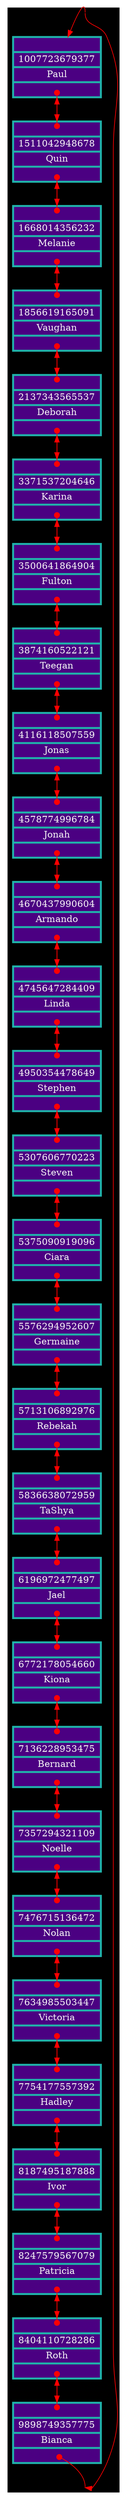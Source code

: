 digraph DoublyCList {
subgraph cluster_0{
bgcolor="black"
node[shape=record];
rankdir=TB;
1007723679377[label="{<before>|<ID>1007723679377|<data>Paul|<next>}" style="filled" fillcolor="indigo" color="lightseagreen" fontcolor="whitesmoke" penwidth=3];
1511042948678[label="{<before>|<ID>1511042948678|<data>Quin|<next>}" style="filled" fillcolor="indigo" color="lightseagreen" fontcolor="whitesmoke" penwidth=3];
1668014356232[label="{<before>|<ID>1668014356232|<data>Melanie|<next>}" style="filled" fillcolor="indigo" color="lightseagreen" fontcolor="whitesmoke" penwidth=3];
1856619165091[label="{<before>|<ID>1856619165091|<data>Vaughan|<next>}" style="filled" fillcolor="indigo" color="lightseagreen" fontcolor="whitesmoke" penwidth=3];
2137343565537[label="{<before>|<ID>2137343565537|<data>Deborah|<next>}" style="filled" fillcolor="indigo" color="lightseagreen" fontcolor="whitesmoke" penwidth=3];
3371537204646[label="{<before>|<ID>3371537204646|<data>Karina|<next>}" style="filled" fillcolor="indigo" color="lightseagreen" fontcolor="whitesmoke" penwidth=3];
3500641864904[label="{<before>|<ID>3500641864904|<data>Fulton|<next>}" style="filled" fillcolor="indigo" color="lightseagreen" fontcolor="whitesmoke" penwidth=3];
3874160522121[label="{<before>|<ID>3874160522121|<data>Teegan|<next>}" style="filled" fillcolor="indigo" color="lightseagreen" fontcolor="whitesmoke" penwidth=3];
4116118507559[label="{<before>|<ID>4116118507559|<data>Jonas|<next>}" style="filled" fillcolor="indigo" color="lightseagreen" fontcolor="whitesmoke" penwidth=3];
4578774996784[label="{<before>|<ID>4578774996784|<data>Jonah|<next>}" style="filled" fillcolor="indigo" color="lightseagreen" fontcolor="whitesmoke" penwidth=3];
4670437990604[label="{<before>|<ID>4670437990604|<data>Armando|<next>}" style="filled" fillcolor="indigo" color="lightseagreen" fontcolor="whitesmoke" penwidth=3];
4745647284409[label="{<before>|<ID>4745647284409|<data>Linda|<next>}" style="filled" fillcolor="indigo" color="lightseagreen" fontcolor="whitesmoke" penwidth=3];
4950354478649[label="{<before>|<ID>4950354478649|<data>Stephen|<next>}" style="filled" fillcolor="indigo" color="lightseagreen" fontcolor="whitesmoke" penwidth=3];
5307606770223[label="{<before>|<ID>5307606770223|<data>Steven|<next>}" style="filled" fillcolor="indigo" color="lightseagreen" fontcolor="whitesmoke" penwidth=3];
5375090919096[label="{<before>|<ID>5375090919096|<data>Ciara|<next>}" style="filled" fillcolor="indigo" color="lightseagreen" fontcolor="whitesmoke" penwidth=3];
5576294952607[label="{<before>|<ID>5576294952607|<data>Germaine|<next>}" style="filled" fillcolor="indigo" color="lightseagreen" fontcolor="whitesmoke" penwidth=3];
5713106892976[label="{<before>|<ID>5713106892976|<data>Rebekah|<next>}" style="filled" fillcolor="indigo" color="lightseagreen" fontcolor="whitesmoke" penwidth=3];
5836638072959[label="{<before>|<ID>5836638072959|<data>TaShya|<next>}" style="filled" fillcolor="indigo" color="lightseagreen" fontcolor="whitesmoke" penwidth=3];
6196972477497[label="{<before>|<ID>6196972477497|<data>Jael|<next>}" style="filled" fillcolor="indigo" color="lightseagreen" fontcolor="whitesmoke" penwidth=3];
6772178054660[label="{<before>|<ID>6772178054660|<data>Kiona|<next>}" style="filled" fillcolor="indigo" color="lightseagreen" fontcolor="whitesmoke" penwidth=3];
7136228953475[label="{<before>|<ID>7136228953475|<data>Bernard|<next>}" style="filled" fillcolor="indigo" color="lightseagreen" fontcolor="whitesmoke" penwidth=3];
7357294321109[label="{<before>|<ID>7357294321109|<data>Noelle|<next>}" style="filled" fillcolor="indigo" color="lightseagreen" fontcolor="whitesmoke" penwidth=3];
7476715136472[label="{<before>|<ID>7476715136472|<data>Nolan|<next>}" style="filled" fillcolor="indigo" color="lightseagreen" fontcolor="whitesmoke" penwidth=3];
7634985503447[label="{<before>|<ID>7634985503447|<data>Victoria|<next>}" style="filled" fillcolor="indigo" color="lightseagreen" fontcolor="whitesmoke" penwidth=3];
7754177557392[label="{<before>|<ID>7754177557392|<data>Hadley|<next>}" style="filled" fillcolor="indigo" color="lightseagreen" fontcolor="whitesmoke" penwidth=3];
8187495187888[label="{<before>|<ID>8187495187888|<data>Ivor|<next>}" style="filled" fillcolor="indigo" color="lightseagreen" fontcolor="whitesmoke" penwidth=3];
8247579567079[label="{<before>|<ID>8247579567079|<data>Patricia|<next>}" style="filled" fillcolor="indigo" color="lightseagreen" fontcolor="whitesmoke" penwidth=3];
8404110728286[label="{<before>|<ID>8404110728286|<data>Roth|<next>}" style="filled" fillcolor="indigo" color="lightseagreen" fontcolor="whitesmoke" penwidth=3];
9898749357775[label="{<before>|<ID>9898749357775|<data>Bianca|<next>}" style="filled" fillcolor="indigo" color="lightseagreen" fontcolor="whitesmoke" penwidth=3];
edge[tailclip=false,arrowtail=dot,dir=both style=filled fillcolor="red" color="red"];
{node[shape=point height=0] p0 p4}
p0:n -> "1007723679377"[arrowtail=none];
p0:s -> p4:s[arrowtail=none];
1007723679377:next:c ->1511042948678:before;
1511042948678:before:c ->1007723679377:next;
1511042948678:next:c ->1668014356232:before;
1668014356232:before:c ->1511042948678:next;
1668014356232:next:c ->1856619165091:before;
1856619165091:before:c ->1668014356232:next;
1856619165091:next:c ->2137343565537:before;
2137343565537:before:c ->1856619165091:next;
2137343565537:next:c ->3371537204646:before;
3371537204646:before:c ->2137343565537:next;
3371537204646:next:c ->3500641864904:before;
3500641864904:before:c ->3371537204646:next;
3500641864904:next:c ->3874160522121:before;
3874160522121:before:c ->3500641864904:next;
3874160522121:next:c ->4116118507559:before;
4116118507559:before:c ->3874160522121:next;
4116118507559:next:c ->4578774996784:before;
4578774996784:before:c ->4116118507559:next;
4578774996784:next:c ->4670437990604:before;
4670437990604:before:c ->4578774996784:next;
4670437990604:next:c ->4745647284409:before;
4745647284409:before:c ->4670437990604:next;
4745647284409:next:c ->4950354478649:before;
4950354478649:before:c ->4745647284409:next;
4950354478649:next:c ->5307606770223:before;
5307606770223:before:c ->4950354478649:next;
5307606770223:next:c ->5375090919096:before;
5375090919096:before:c ->5307606770223:next;
5375090919096:next:c ->5576294952607:before;
5576294952607:before:c ->5375090919096:next;
5576294952607:next:c ->5713106892976:before;
5713106892976:before:c ->5576294952607:next;
5713106892976:next:c ->5836638072959:before;
5836638072959:before:c ->5713106892976:next;
5836638072959:next:c ->6196972477497:before;
6196972477497:before:c ->5836638072959:next;
6196972477497:next:c ->6772178054660:before;
6772178054660:before:c ->6196972477497:next;
6772178054660:next:c ->7136228953475:before;
7136228953475:before:c ->6772178054660:next;
7136228953475:next:c ->7357294321109:before;
7357294321109:before:c ->7136228953475:next;
7357294321109:next:c ->7476715136472:before;
7476715136472:before:c ->7357294321109:next;
7476715136472:next:c ->7634985503447:before;
7634985503447:before:c ->7476715136472:next;
7634985503447:next:c ->7754177557392:before;
7754177557392:before:c ->7634985503447:next;
7754177557392:next:c ->8187495187888:before;
8187495187888:before:c ->7754177557392:next;
8187495187888:next:c ->8247579567079:before;
8247579567079:before:c ->8187495187888:next;
8247579567079:next:c ->8404110728286:before;
8404110728286:before:c ->8247579567079:next;
8404110728286:next:c ->9898749357775:before;
9898749357775:before:c ->8404110728286:next;
9898749357775:next:c -> p4:n[arrowhead=none]
}
}
